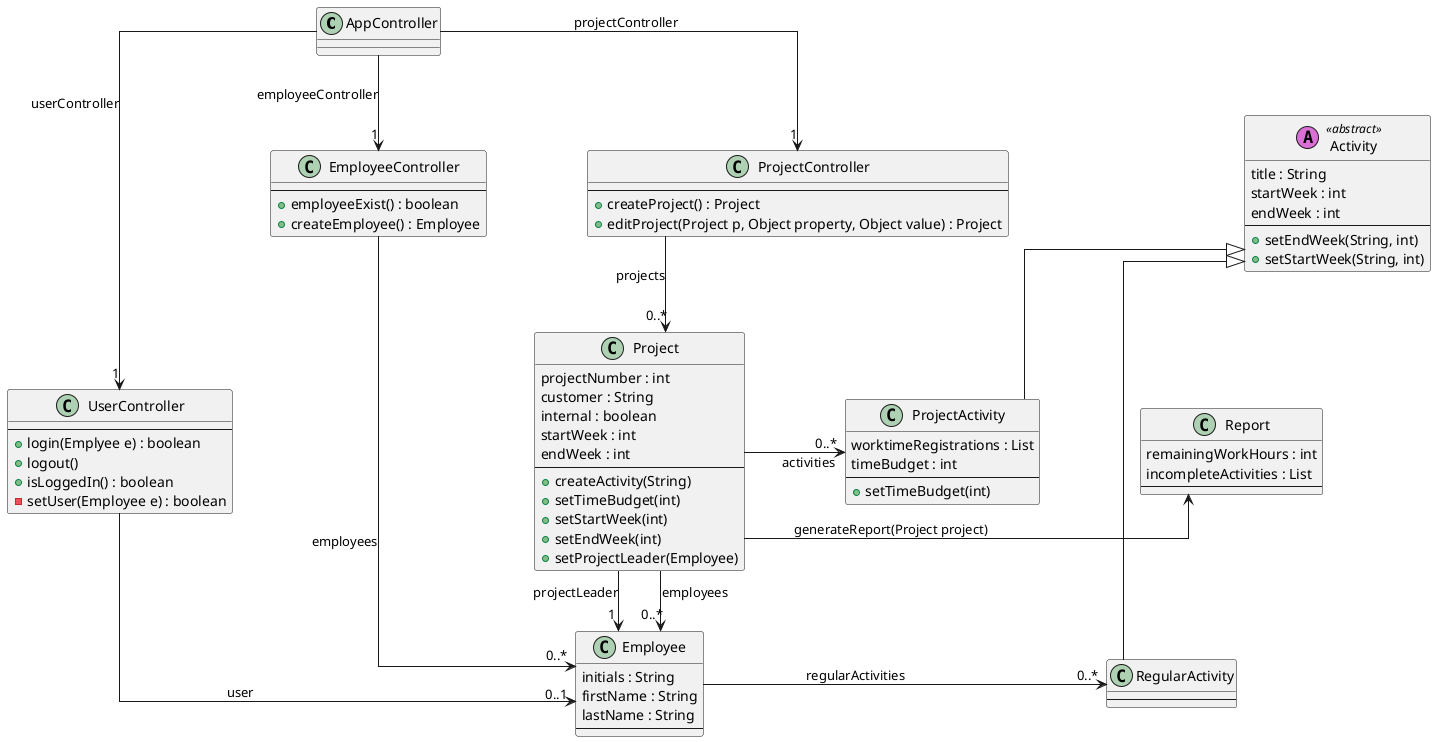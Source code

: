 @startuml ClassDiagram
skinparam linetype ortho
skinparam Nodesep 100
' skinparam Ranksep 50
class AppController{
    
}

class UserController {
    --
    + login(Emplyee e) : boolean
    + logout()
    + isLoggedIn() : boolean
    - setUser(Employee e) : boolean
}

class EmployeeController {
    --
    + employeeExist() : boolean
    + createEmployee() : Employee
}

class ProjectController {
    --
    + createProject() : Project
    + editProject(Project p, Object property, Object value) : Project
}

class Report{
    remainingWorkHours : int
    incompleteActivities : List
    --
}

class Project{
    projectNumber : int
    customer : String
    internal : boolean
    startWeek : int
    endWeek : int
    --
    + createActivity(String)
    + setTimeBudget(int)
    + setStartWeek(int)
    + setEndWeek(int)
    + setProjectLeader(Employee)
}
class ProjectActivity{
    worktimeRegistrations : List
    timeBudget : int
    --
    + setTimeBudget(int)
}
class Activity <<(A, orchid)abstract>>{
    title : String
    startWeek : int
    endWeek : int
    --
    + setEndWeek(String, int)
    + setStartWeek(String, int)
}
class RegularActivity{
    --
}

class Employee{
    initials : String
    firstName : String
    lastName : String
    --
}

AppController --> "1" EmployeeController : employeeController
AppController --> "1" ProjectController : projectController
AppController --> "1" UserController : userController

ProjectController --> "0..*" Project : projects
Project -> Report : generateReport(Project project)

EmployeeController --> "0..*" Employee : employees

UserController --> "0..1" Employee : user

Activity <|-- ProjectActivity
Activity <|- RegularActivity

Project --> "1" Employee : projectLeader
Project --> "0..*" Employee : employees
Project -> "0..*" ProjectActivity : activities
Employee -> "0..*" RegularActivity : regularActivities

@enduml